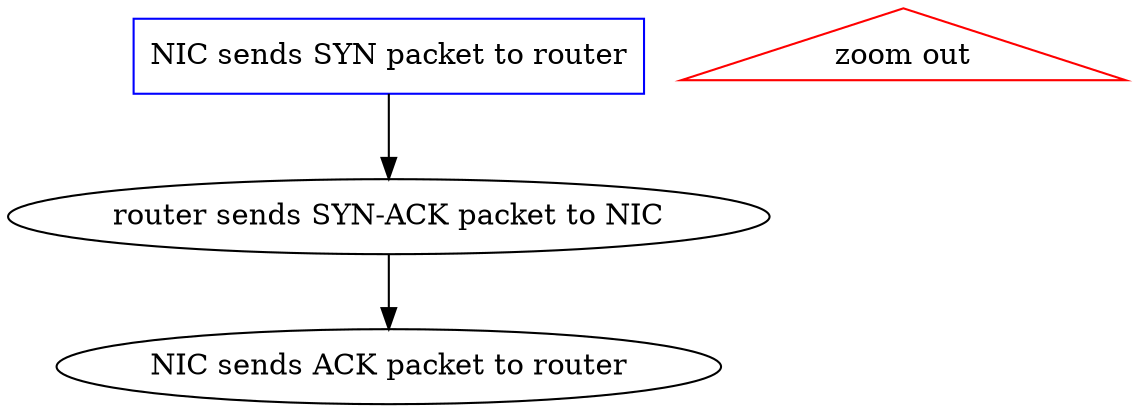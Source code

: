 strict digraph {
	graph [compound=true];
	node [label="\N"];
	NIC_sends_SYN_packet_to_router	[color=blue,
		href="single_layer_8_NIC_sends_SYN_packet_to_router.svg",
		label="NIC sends SYN packet to router",
		shape=rectangle];
	router_sends_SYNACK_packet_to_NIC	[label="router sends SYN-ACK packet to NIC"];
	NIC_sends_SYN_packet_to_router -> router_sends_SYNACK_packet_to_NIC;
	NIC_sends_ACK_packet_to_router	[label="NIC sends ACK packet to router"];
	router_sends_SYNACK_packet_to_NIC -> NIC_sends_ACK_packet_to_router;
	"zoom out"	[color=red,
		href="single_layer_6_operating_system_sends_request_to_router.svg",
		shape=triangle];
}
